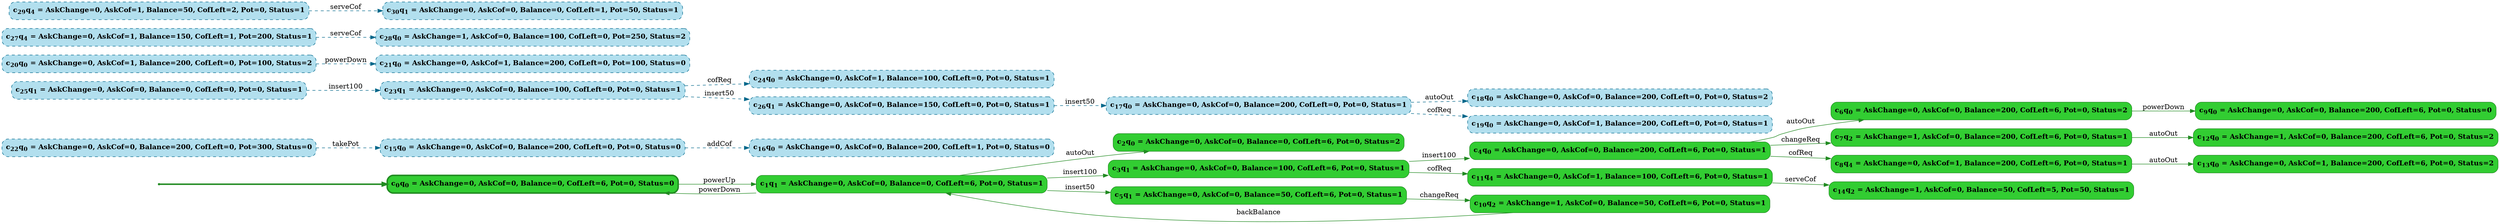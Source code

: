 digraph g {

	rankdir="LR"

	__invisible__[shape="point", color="forestgreen"]
	c0q0[label=<<b>c<sub>0</sub>q<sub>0</sub> = AskChange=0, AskCof=0, Balance=0, CofLeft=6, Pot=0, Status=0</b>>, shape="box", style="rounded, filled", fillcolor="limegreen", color="forestgreen", penwidth=3] // Initial
	c1q1[label=<<b>c<sub>1</sub>q<sub>1</sub> = AskChange=0, AskCof=0, Balance=0, CofLeft=6, Pot=0, Status=1</b>>, shape="box", style="rounded, filled", fillcolor="limegreen", color="forestgreen"]
	c2q0[label=<<b>c<sub>2</sub>q<sub>0</sub> = AskChange=0, AskCof=0, Balance=0, CofLeft=6, Pot=0, Status=2</b>>, shape="box", style="rounded, filled", fillcolor="limegreen", color="forestgreen"]
	c3q1[label=<<b>c<sub>3</sub>q<sub>1</sub> = AskChange=0, AskCof=0, Balance=100, CofLeft=6, Pot=0, Status=1</b>>, shape="box", style="rounded, filled", fillcolor="limegreen", color="forestgreen"]
	c4q0[label=<<b>c<sub>4</sub>q<sub>0</sub> = AskChange=0, AskCof=0, Balance=200, CofLeft=6, Pot=0, Status=1</b>>, shape="box", style="rounded, filled", fillcolor="limegreen", color="forestgreen"]
	c6q0[label=<<b>c<sub>6</sub>q<sub>0</sub> = AskChange=0, AskCof=0, Balance=200, CofLeft=6, Pot=0, Status=2</b>>, shape="box", style="rounded, filled", fillcolor="limegreen", color="forestgreen"]
	c9q0[label=<<b>c<sub>9</sub>q<sub>0</sub> = AskChange=0, AskCof=0, Balance=200, CofLeft=6, Pot=0, Status=0</b>>, shape="box", style="rounded, filled", fillcolor="limegreen", color="forestgreen"]
	c7q2[label=<<b>c<sub>7</sub>q<sub>2</sub> = AskChange=1, AskCof=0, Balance=200, CofLeft=6, Pot=0, Status=1</b>>, shape="box", style="rounded, filled", fillcolor="limegreen", color="forestgreen"]
	c12q0[label=<<b>c<sub>12</sub>q<sub>0</sub> = AskChange=1, AskCof=0, Balance=200, CofLeft=6, Pot=0, Status=2</b>>, shape="box", style="rounded, filled", fillcolor="limegreen", color="forestgreen"]
	c8q4[label=<<b>c<sub>8</sub>q<sub>4</sub> = AskChange=0, AskCof=1, Balance=200, CofLeft=6, Pot=0, Status=1</b>>, shape="box", style="rounded, filled", fillcolor="limegreen", color="forestgreen"]
	c13q0[label=<<b>c<sub>13</sub>q<sub>0</sub> = AskChange=0, AskCof=1, Balance=200, CofLeft=6, Pot=0, Status=2</b>>, shape="box", style="rounded, filled", fillcolor="limegreen", color="forestgreen"]
	c11q4[label=<<b>c<sub>11</sub>q<sub>4</sub> = AskChange=0, AskCof=1, Balance=100, CofLeft=6, Pot=0, Status=1</b>>, shape="box", style="rounded, filled", fillcolor="limegreen", color="forestgreen"]
	c14q2[label=<<b>c<sub>14</sub>q<sub>2</sub> = AskChange=1, AskCof=0, Balance=50, CofLeft=5, Pot=50, Status=1</b>>, shape="box", style="rounded, filled", fillcolor="limegreen", color="forestgreen"]
	c5q1[label=<<b>c<sub>5</sub>q<sub>1</sub> = AskChange=0, AskCof=0, Balance=50, CofLeft=6, Pot=0, Status=1</b>>, shape="box", style="rounded, filled", fillcolor="limegreen", color="forestgreen"]
	c10q2[label=<<b>c<sub>10</sub>q<sub>2</sub> = AskChange=1, AskCof=0, Balance=50, CofLeft=6, Pot=0, Status=1</b>>, shape="box", style="rounded, filled", fillcolor="limegreen", color="forestgreen"]
	c15q0[label=<<b>c<sub>15</sub>q<sub>0</sub> = AskChange=0, AskCof=0, Balance=200, CofLeft=0, Pot=0, Status=0</b>>, shape="box", style="rounded, filled, dashed", fillcolor="lightblue2", color="deepskyblue4"]
	c16q0[label=<<b>c<sub>16</sub>q<sub>0</sub> = AskChange=0, AskCof=0, Balance=200, CofLeft=1, Pot=0, Status=0</b>>, shape="box", style="rounded, filled, dashed", fillcolor="lightblue2", color="deepskyblue4"]
	c17q0[label=<<b>c<sub>17</sub>q<sub>0</sub> = AskChange=0, AskCof=0, Balance=200, CofLeft=0, Pot=0, Status=1</b>>, shape="box", style="rounded, filled, dashed", fillcolor="lightblue2", color="deepskyblue4"]
	c18q0[label=<<b>c<sub>18</sub>q<sub>0</sub> = AskChange=0, AskCof=0, Balance=200, CofLeft=0, Pot=0, Status=2</b>>, shape="box", style="rounded, filled, dashed", fillcolor="lightblue2", color="deepskyblue4"]
	c19q0[label=<<b>c<sub>19</sub>q<sub>0</sub> = AskChange=0, AskCof=1, Balance=200, CofLeft=0, Pot=0, Status=1</b>>, shape="box", style="rounded, filled, dashed", fillcolor="lightblue2", color="deepskyblue4"]
	c20q0[label=<<b>c<sub>20</sub>q<sub>0</sub> = AskChange=0, AskCof=1, Balance=200, CofLeft=0, Pot=100, Status=2</b>>, shape="box", style="rounded, filled, dashed", fillcolor="lightblue2", color="deepskyblue4"]
	c21q0[label=<<b>c<sub>21</sub>q<sub>0</sub> = AskChange=0, AskCof=1, Balance=200, CofLeft=0, Pot=100, Status=0</b>>, shape="box", style="rounded, filled, dashed", fillcolor="lightblue2", color="deepskyblue4"]
	c22q0[label=<<b>c<sub>22</sub>q<sub>0</sub> = AskChange=0, AskCof=0, Balance=200, CofLeft=0, Pot=300, Status=0</b>>, shape="box", style="rounded, filled, dashed", fillcolor="lightblue2", color="deepskyblue4"]
	c23q1[label=<<b>c<sub>23</sub>q<sub>1</sub> = AskChange=0, AskCof=0, Balance=100, CofLeft=0, Pot=0, Status=1</b>>, shape="box", style="rounded, filled, dashed", fillcolor="lightblue2", color="deepskyblue4"]
	c24q0[label=<<b>c<sub>24</sub>q<sub>0</sub> = AskChange=0, AskCof=1, Balance=100, CofLeft=0, Pot=0, Status=1</b>>, shape="box", style="rounded, filled, dashed", fillcolor="lightblue2", color="deepskyblue4"]
	c25q1[label=<<b>c<sub>25</sub>q<sub>1</sub> = AskChange=0, AskCof=0, Balance=0, CofLeft=0, Pot=0, Status=1</b>>, shape="box", style="rounded, filled, dashed", fillcolor="lightblue2", color="deepskyblue4"]
	c26q1[label=<<b>c<sub>26</sub>q<sub>1</sub> = AskChange=0, AskCof=0, Balance=150, CofLeft=0, Pot=0, Status=1</b>>, shape="box", style="rounded, filled, dashed", fillcolor="lightblue2", color="deepskyblue4"]
	c27q4[label=<<b>c<sub>27</sub>q<sub>4</sub> = AskChange=0, AskCof=1, Balance=150, CofLeft=1, Pot=200, Status=1</b>>, shape="box", style="rounded, filled, dashed", fillcolor="lightblue2", color="deepskyblue4"]
	c28q0[label=<<b>c<sub>28</sub>q<sub>0</sub> = AskChange=1, AskCof=0, Balance=100, CofLeft=0, Pot=250, Status=2</b>>, shape="box", style="rounded, filled, dashed", fillcolor="lightblue2", color="deepskyblue4"]
	c29q4[label=<<b>c<sub>29</sub>q<sub>4</sub> = AskChange=0, AskCof=1, Balance=50, CofLeft=2, Pot=0, Status=1</b>>, shape="box", style="rounded, filled, dashed", fillcolor="lightblue2", color="deepskyblue4"]
	c30q1[label=<<b>c<sub>30</sub>q<sub>1</sub> = AskChange=0, AskCof=0, Balance=0, CofLeft=1, Pot=50, Status=1</b>>, shape="box", style="rounded, filled, dashed", fillcolor="lightblue2", color="deepskyblue4"]

	__invisible__ -> c0q0[penwidth=3, color="forestgreen"]
	c0q0 -> c1q1[label=<powerUp>, color="forestgreen"]
	c1q1 -> c2q0[label=<autoOut>, color="forestgreen"]
	c1q1 -> c3q1[label=<insert100>, color="forestgreen"]
	c3q1 -> c4q0[label=<insert100>, color="forestgreen"]
	c4q0 -> c6q0[label=<autoOut>, color="forestgreen"]
	c6q0 -> c9q0[label=<powerDown>, color="forestgreen"]
	c4q0 -> c7q2[label=<changeReq>, color="forestgreen"]
	c7q2 -> c12q0[label=<autoOut>, color="forestgreen"]
	c4q0 -> c8q4[label=<cofReq>, color="forestgreen"]
	c8q4 -> c13q0[label=<autoOut>, color="forestgreen"]
	c3q1 -> c11q4[label=<cofReq>, color="forestgreen"]
	c11q4 -> c14q2[label=<serveCof>, color="forestgreen"]
	c1q1 -> c5q1[label=<insert50>, color="forestgreen"]
	c5q1 -> c10q2[label=<changeReq>, color="forestgreen"]
	c10q2 -> c1q1[label=<backBalance>, color="forestgreen"]
	c1q1 -> c0q0[label=<powerDown>, color="forestgreen"]
	c15q0 -> c16q0[label=<addCof>, color="deepskyblue4", style="dashed"]
	c17q0 -> c18q0[label=<autoOut>, color="deepskyblue4", style="dashed"]
	c17q0 -> c19q0[label=<cofReq>, color="deepskyblue4", style="dashed"]
	c20q0 -> c21q0[label=<powerDown>, color="deepskyblue4", style="dashed"]
	c22q0 -> c15q0[label=<takePot>, color="deepskyblue4", style="dashed"]
	c23q1 -> c24q0[label=<cofReq>, color="deepskyblue4", style="dashed"]
	c25q1 -> c23q1[label=<insert100>, color="deepskyblue4", style="dashed"]
	c23q1 -> c26q1[label=<insert50>, color="deepskyblue4", style="dashed"]
	c26q1 -> c17q0[label=<insert50>, color="deepskyblue4", style="dashed"]
	c27q4 -> c28q0[label=<serveCof>, color="deepskyblue4", style="dashed"]
	c29q4 -> c30q1[label=<serveCof>, color="deepskyblue4", style="dashed"]

}
